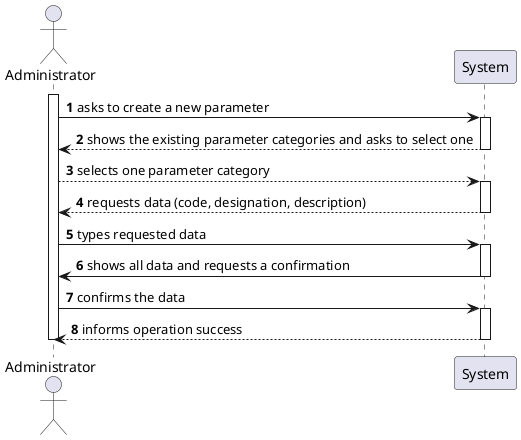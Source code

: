 @startuml
'https://plantuml.com/sequence-diagram

autonumber

actor Administrator as ADM
activate ADM

ADM -> System ++: asks to create a new parameter
System --> ADM --: shows the existing parameter categories and asks to select one
ADM --> System ++: selects one parameter category
System --> ADM --: requests data (code, designation, description)
ADM -> System ++: types requested data
System -> ADM --: shows all data and requests a confirmation
ADM -> System ++: confirms the data
System --> ADM --: informs operation success

deactivate ADM

@enduml